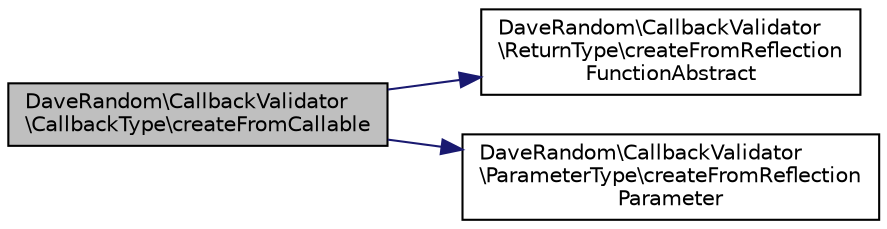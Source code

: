 digraph "DaveRandom\CallbackValidator\CallbackType\createFromCallable"
{
 // INTERACTIVE_SVG=YES
 // LATEX_PDF_SIZE
  edge [fontname="Helvetica",fontsize="10",labelfontname="Helvetica",labelfontsize="10"];
  node [fontname="Helvetica",fontsize="10",shape=record];
  rankdir="LR";
  Node1 [label="DaveRandom\\CallbackValidator\l\\CallbackType\\createFromCallable",height=0.2,width=0.4,color="black", fillcolor="grey75", style="filled", fontcolor="black",tooltip=" "];
  Node1 -> Node2 [color="midnightblue",fontsize="10",style="solid",fontname="Helvetica"];
  Node2 [label="DaveRandom\\CallbackValidator\l\\ReturnType\\createFromReflection\lFunctionAbstract",height=0.2,width=0.4,color="black", fillcolor="white", style="filled",URL="$d9/d22/class_dave_random_1_1_callback_validator_1_1_return_type.html#aea6df13e77aeac8e3bd74c384f4635bb",tooltip=" "];
  Node1 -> Node3 [color="midnightblue",fontsize="10",style="solid",fontname="Helvetica"];
  Node3 [label="DaveRandom\\CallbackValidator\l\\ParameterType\\createFromReflection\lParameter",height=0.2,width=0.4,color="black", fillcolor="white", style="filled",URL="$d4/de9/class_dave_random_1_1_callback_validator_1_1_parameter_type.html#a449dacdbae80cf0ea07d110b902a5998",tooltip=" "];
}
